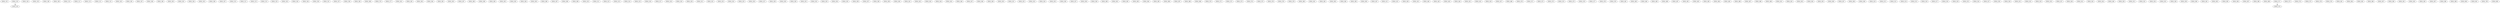 digraph G {
    ENGL_101;
    ENGL_102;
    edge [color=black];
    ENGL_102 -> ENGL_103;
    ENGL_104;
    ENGL_105;
    ENGL_108;
    ENGL_109;
    ENGL_110;
    ENGL_111;
    ENGL_115;
    ENGL_121;
    ENGL_131;
    ENGL_182;
    ENGL_195;
    ENGL_197;
    ENGL_198;
    ENGL_199;
    ENGL_200;
    ENGL_202;
    ENGL_204;
    ENGL_205;
    ENGL_206;
    ENGL_207;
    ENGL_210;
    ENGL_211;
    ENGL_212;
    ENGL_213;
    ENGL_225;
    ENGL_242;
    ENGL_243;
    ENGL_244;
    ENGL_250;
    ENGL_251;
    ENGL_257;
    ENGL_258;
    ENGL_265;
    ENGL_266;
    ENGL_270;
    ENGL_277;
    ENGL_281;
    ENGL_282;
    ENGL_283;
    ENGL_284;
    ENGL_285;
    ENGL_295;
    ENGL_297;
    ENGL_298;
    ENGL_299;
    ENGL_300;
    ENGL_302;
    ENGL_303;
    ENGL_304;
    ENGL_305;
    ENGL_306;
    ENGL_307;
    ENGL_308;
    ENGL_309;
    ENGL_310;
    ENGL_311;
    ENGL_312;
    ENGL_313;
    ENGL_314;
    ENGL_315;
    ENGL_316;
    ENGL_317;
    ENGL_318;
    ENGL_319;
    ENGL_320;
    ENGL_321;
    ENGL_322;
    ENGL_323;
    ENGL_324;
    ENGL_325;
    ENGL_326;
    ENGL_327;
    ENGL_328;
    ENGL_329;
    ENGL_330;
    ENGL_331;
    ENGL_332;
    ENGL_333;
    ENGL_334;
    ENGL_335;
    ENGL_336;
    ENGL_337;
    ENGL_338;
    ENGL_339;
    ENGL_340;
    ENGL_341;
    ENGL_342;
    ENGL_343;
    ENGL_344;
    ENGL_345;
    ENGL_346;
    ENGL_347;
    ENGL_348;
    ENGL_349;
    ENGL_350;
    ENGL_351;
    ENGL_352;
    ENGL_353;
    ENGL_354;
    ENGL_355;
    ENGL_356;
    ENGL_357;
    ENGL_358;
    ENGL_359;
    ENGL_360;
    ENGL_361;
    ENGL_362;
    ENGL_363;
    ENGL_364;
    ENGL_365;
    ENGL_366;
    ENGL_367;
    ENGL_368;
    ENGL_369;
    ENGL_370;
    ENGL_371;
    ENGL_372;
    ENGL_373;
    ENGL_374;
    ENGL_375;
    ENGL_376;
    ENGL_378;
    ENGL_379;
    ENGL_380;
    ENGL_381;
    ENGL_382;
    ENGL_383;
    ENGL_384;
    ENGL_385;
    ENGL_395;
    ENGL_407;
    ENGL_411;
    ENGL_422;
    ENGL_430;
    ENGL_431;
    ENGL_440;
    ENGL_442;
    ENGL_443;
    ENGL_444;
    ENGL_451;
    ENGL_452;
    ENGL_453;
    ENGL_457;
    ENGL_466;
    ENGL_470;
    ENGL_471;
    ENGL_472;
    ENGL_473;
    ENGL_474;
    ENGL_475;
    ENGL_476;
    ENGL_477;
    ENGL_478;
    ENGL_479;
    ENGL_481;
    ENGL_483;
    ENGL_484;
    ENGL_485;
    ENGL_486;
    ENGL_487;
    ENGL_491;
    ENGL_492;
    ENGL_493;
    ENGL_494;
    ENGL_495;
    ENGL_496;
    ENGL_497;
    ENGL_498;
    ENGL_499;
    ENGL_501;
    ENGL_502;
    ENGL_503;
    ENGL_504;
    ENGL_505;
    ENGL_506;
    ENGL_507;
    ENGL_508;
    ENGL_509;
    ENGL_510;
    ENGL_512;
    ENGL_513;
    ENGL_514;
    ENGL_515;
    ENGL_516;
    ENGL_517;
    ENGL_518;
    ENGL_520;
    ENGL_522;
    ENGL_524;
    ENGL_527;
    ENGL_528;
    ENGL_529;
    ENGL_531;
    ENGL_532;
    ENGL_533;
    ENGL_535;
    ENGL_537;
    ENGL_540;
    ENGL_541;
    ENGL_543;
    ENGL_544;
    ENGL_546;
    ENGL_550;
    ENGL_551;
    ENGL_552;
    ENGL_554;
    ENGL_555;
    ENGL_556;
    ENGL_559;
    ENGL_560;
    ENGL_561;
    ENGL_562;
    ENGL_563;
    ENGL_564;
    ENGL_567;
    ENGL_568;
    ENGL_569;
    edge [color=black];
    ENGL_571 -> ENGL_570;
    ENGL_571;
    ENGL_572;
    ENGL_574;
    ENGL_575;
    ENGL_576;
    ENGL_578;
    ENGL_581;
    ENGL_584;
    ENGL_585;
    ENGL_586;
    ENGL_587;
    ENGL_590;
    ENGL_591;
    ENGL_592;
    ENGL_595;
    ENGL_597;
    ENGL_598;
    ENGL_599;
    ENGL_600;
    ENGL_601;
    ENGL_700;
    ENGL_800;
}
